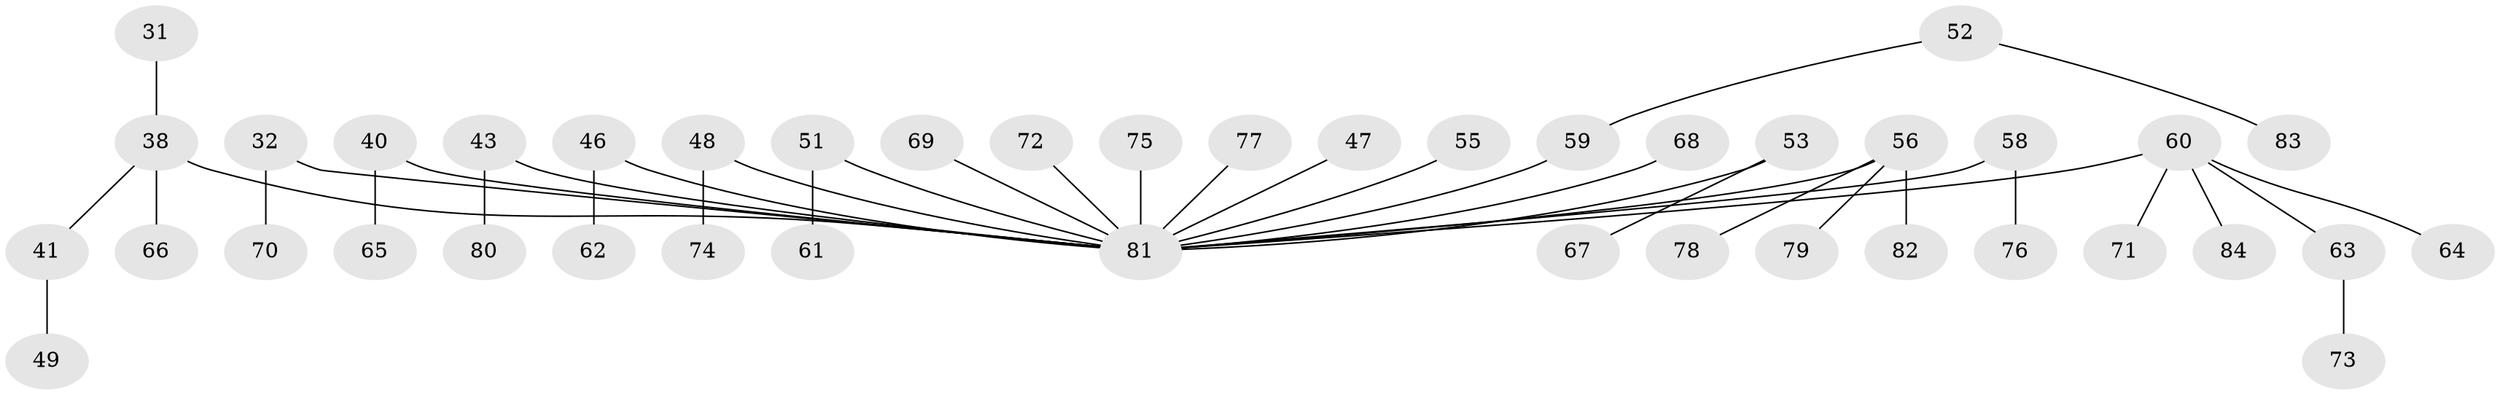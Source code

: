 // original degree distribution, {3: 0.09523809523809523, 4: 0.09523809523809523, 1: 0.5119047619047619, 5: 0.047619047619047616, 7: 0.011904761904761904, 2: 0.23809523809523808}
// Generated by graph-tools (version 1.1) at 2025/53/03/09/25 04:53:12]
// undirected, 42 vertices, 41 edges
graph export_dot {
graph [start="1"]
  node [color=gray90,style=filled];
  31;
  32;
  38 [super="+35+17+18+28"];
  40;
  41;
  43;
  46;
  47;
  48;
  49;
  51 [super="+29"];
  52;
  53 [super="+12+22"];
  55;
  56;
  58;
  59 [super="+23"];
  60 [super="+57"];
  61;
  62;
  63;
  64;
  65;
  66;
  67;
  68;
  69;
  70;
  71;
  72;
  73;
  74;
  75;
  76;
  77;
  78;
  79;
  80;
  81 [super="+15+50+37+42+54+30+39"];
  82;
  83;
  84;
  31 -- 38;
  32 -- 70;
  32 -- 81;
  38 -- 41;
  38 -- 66;
  38 -- 81;
  40 -- 65;
  40 -- 81;
  41 -- 49;
  43 -- 80;
  43 -- 81;
  46 -- 62;
  46 -- 81;
  47 -- 81;
  48 -- 74;
  48 -- 81;
  51 -- 61;
  51 -- 81;
  52 -- 83;
  52 -- 59;
  53 -- 67;
  53 -- 81;
  55 -- 81;
  56 -- 78;
  56 -- 79;
  56 -- 82;
  56 -- 81;
  58 -- 76;
  58 -- 81;
  59 -- 81;
  60 -- 64;
  60 -- 71;
  60 -- 84;
  60 -- 81;
  60 -- 63;
  63 -- 73;
  68 -- 81;
  69 -- 81;
  72 -- 81;
  75 -- 81;
  77 -- 81;
}
